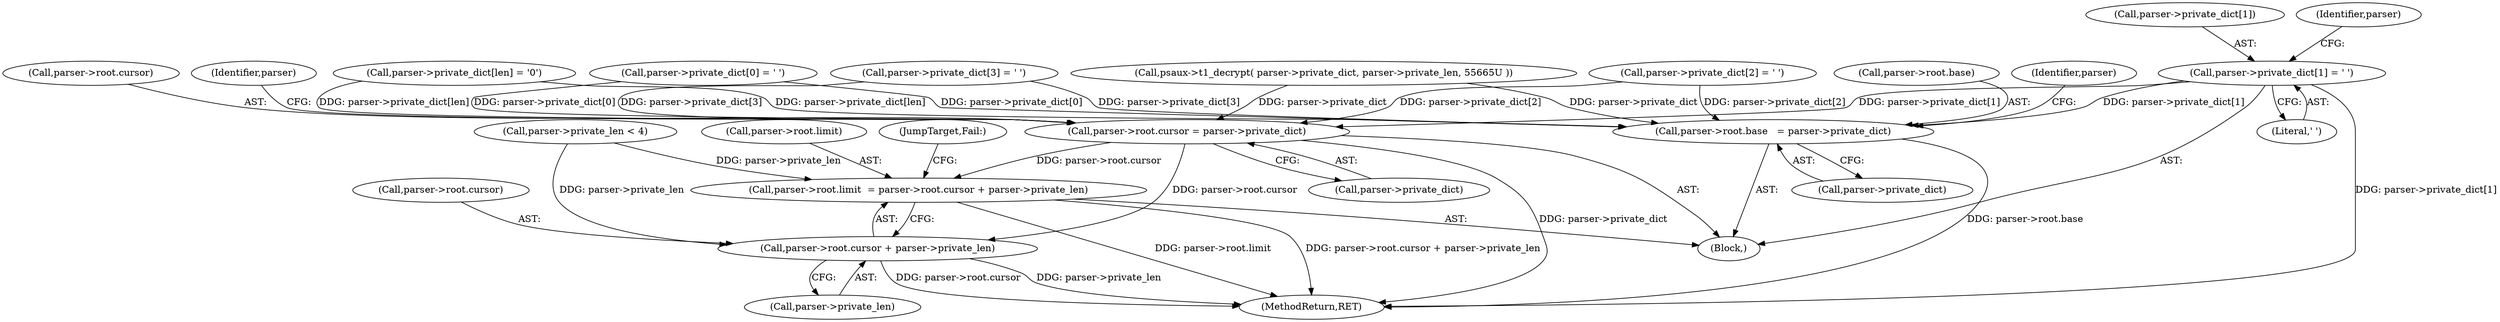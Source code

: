 digraph "0_savannah_e3058617f384cb6709f3878f753fa17aca9e3a30@array" {
"1000669" [label="(Call,parser->private_dict[1] = ' ')"];
"1000690" [label="(Call,parser->root.base   = parser->private_dict)"];
"1000699" [label="(Call,parser->root.cursor = parser->private_dict)"];
"1000708" [label="(Call,parser->root.limit  = parser->root.cursor + parser->private_len)"];
"1000714" [label="(Call,parser->root.cursor + parser->private_len)"];
"1000141" [label="(Block,)"];
"1000640" [label="(Call,psaux->t1_decrypt( parser->private_dict, parser->private_len, 55665U ))"];
"1000699" [label="(Call,parser->root.cursor = parser->private_dict)"];
"1000669" [label="(Call,parser->private_dict[1] = ' ')"];
"1000705" [label="(Call,parser->private_dict)"];
"1000649" [label="(Call,parser->private_len < 4)"];
"1000708" [label="(Call,parser->root.limit  = parser->root.cursor + parser->private_len)"];
"1000675" [label="(Literal,' ')"];
"1000691" [label="(Call,parser->root.base)"];
"1000670" [label="(Call,parser->private_dict[1])"];
"1000715" [label="(Call,parser->root.cursor)"];
"1000626" [label="(Call,parser->private_dict[len] = '\0')"];
"1000711" [label="(Identifier,parser)"];
"1000683" [label="(Call,parser->private_dict[3] = ' ')"];
"1000720" [label="(Call,parser->private_len)"];
"1000662" [label="(Call,parser->private_dict[0] = ' ')"];
"1000690" [label="(Call,parser->root.base   = parser->private_dict)"];
"1000727" [label="(MethodReturn,RET)"];
"1000679" [label="(Identifier,parser)"];
"1000696" [label="(Call,parser->private_dict)"];
"1000676" [label="(Call,parser->private_dict[2] = ' ')"];
"1000700" [label="(Call,parser->root.cursor)"];
"1000714" [label="(Call,parser->root.cursor + parser->private_len)"];
"1000709" [label="(Call,parser->root.limit)"];
"1000723" [label="(JumpTarget,Fail:)"];
"1000702" [label="(Identifier,parser)"];
"1000669" -> "1000141"  [label="AST: "];
"1000669" -> "1000675"  [label="CFG: "];
"1000670" -> "1000669"  [label="AST: "];
"1000675" -> "1000669"  [label="AST: "];
"1000679" -> "1000669"  [label="CFG: "];
"1000669" -> "1000727"  [label="DDG: parser->private_dict[1]"];
"1000669" -> "1000690"  [label="DDG: parser->private_dict[1]"];
"1000669" -> "1000699"  [label="DDG: parser->private_dict[1]"];
"1000690" -> "1000141"  [label="AST: "];
"1000690" -> "1000696"  [label="CFG: "];
"1000691" -> "1000690"  [label="AST: "];
"1000696" -> "1000690"  [label="AST: "];
"1000702" -> "1000690"  [label="CFG: "];
"1000690" -> "1000727"  [label="DDG: parser->root.base"];
"1000640" -> "1000690"  [label="DDG: parser->private_dict"];
"1000676" -> "1000690"  [label="DDG: parser->private_dict[2]"];
"1000626" -> "1000690"  [label="DDG: parser->private_dict[len]"];
"1000683" -> "1000690"  [label="DDG: parser->private_dict[3]"];
"1000662" -> "1000690"  [label="DDG: parser->private_dict[0]"];
"1000699" -> "1000141"  [label="AST: "];
"1000699" -> "1000705"  [label="CFG: "];
"1000700" -> "1000699"  [label="AST: "];
"1000705" -> "1000699"  [label="AST: "];
"1000711" -> "1000699"  [label="CFG: "];
"1000699" -> "1000727"  [label="DDG: parser->private_dict"];
"1000676" -> "1000699"  [label="DDG: parser->private_dict[2]"];
"1000626" -> "1000699"  [label="DDG: parser->private_dict[len]"];
"1000683" -> "1000699"  [label="DDG: parser->private_dict[3]"];
"1000662" -> "1000699"  [label="DDG: parser->private_dict[0]"];
"1000640" -> "1000699"  [label="DDG: parser->private_dict"];
"1000699" -> "1000708"  [label="DDG: parser->root.cursor"];
"1000699" -> "1000714"  [label="DDG: parser->root.cursor"];
"1000708" -> "1000141"  [label="AST: "];
"1000708" -> "1000714"  [label="CFG: "];
"1000709" -> "1000708"  [label="AST: "];
"1000714" -> "1000708"  [label="AST: "];
"1000723" -> "1000708"  [label="CFG: "];
"1000708" -> "1000727"  [label="DDG: parser->root.cursor + parser->private_len"];
"1000708" -> "1000727"  [label="DDG: parser->root.limit"];
"1000649" -> "1000708"  [label="DDG: parser->private_len"];
"1000714" -> "1000720"  [label="CFG: "];
"1000715" -> "1000714"  [label="AST: "];
"1000720" -> "1000714"  [label="AST: "];
"1000714" -> "1000727"  [label="DDG: parser->root.cursor"];
"1000714" -> "1000727"  [label="DDG: parser->private_len"];
"1000649" -> "1000714"  [label="DDG: parser->private_len"];
}
